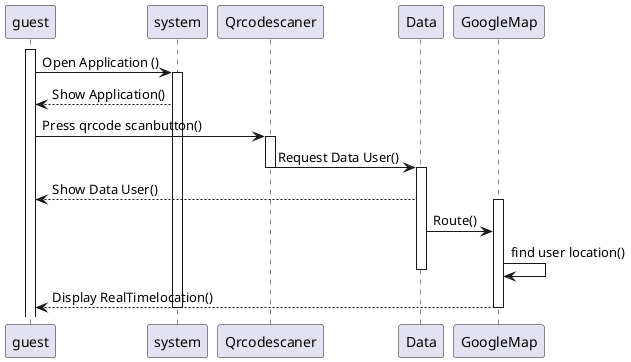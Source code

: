 @startuml
activate guest
 guest -> system : Open Application ()
 activate system 
 system --> guest : Show Application()

 guest -> Qrcodescaner : Press qrcode scanbutton()
 activate Qrcodescaner
 Qrcodescaner -> Data : Request Data User()
 deactivate Qrcodescaner
 activate Data
 Data --> guest : Show Data User()


 activate GoogleMap
 Data -> GoogleMap : Route()
 GoogleMap -> GoogleMap : find user location()
 deactivate Data
 GoogleMap --> guest : Display RealTimelocation()
 deactivate GoogleMap



 deactivate system

@enduml